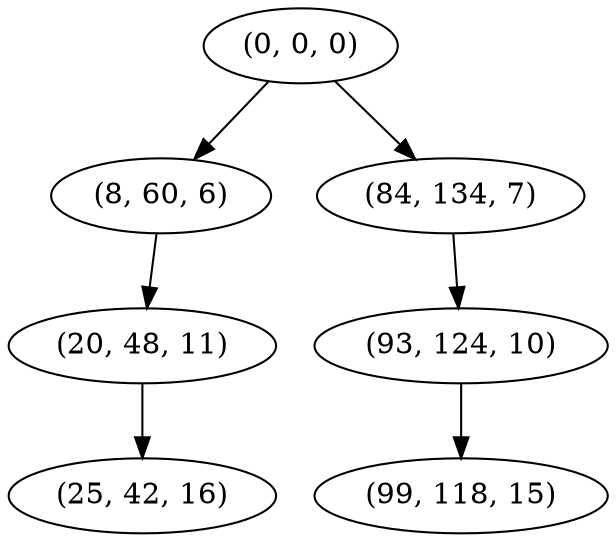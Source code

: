 digraph tree {
    "(0, 0, 0)";
    "(8, 60, 6)";
    "(20, 48, 11)";
    "(25, 42, 16)";
    "(84, 134, 7)";
    "(93, 124, 10)";
    "(99, 118, 15)";
    "(0, 0, 0)" -> "(8, 60, 6)";
    "(0, 0, 0)" -> "(84, 134, 7)";
    "(8, 60, 6)" -> "(20, 48, 11)";
    "(20, 48, 11)" -> "(25, 42, 16)";
    "(84, 134, 7)" -> "(93, 124, 10)";
    "(93, 124, 10)" -> "(99, 118, 15)";
}

